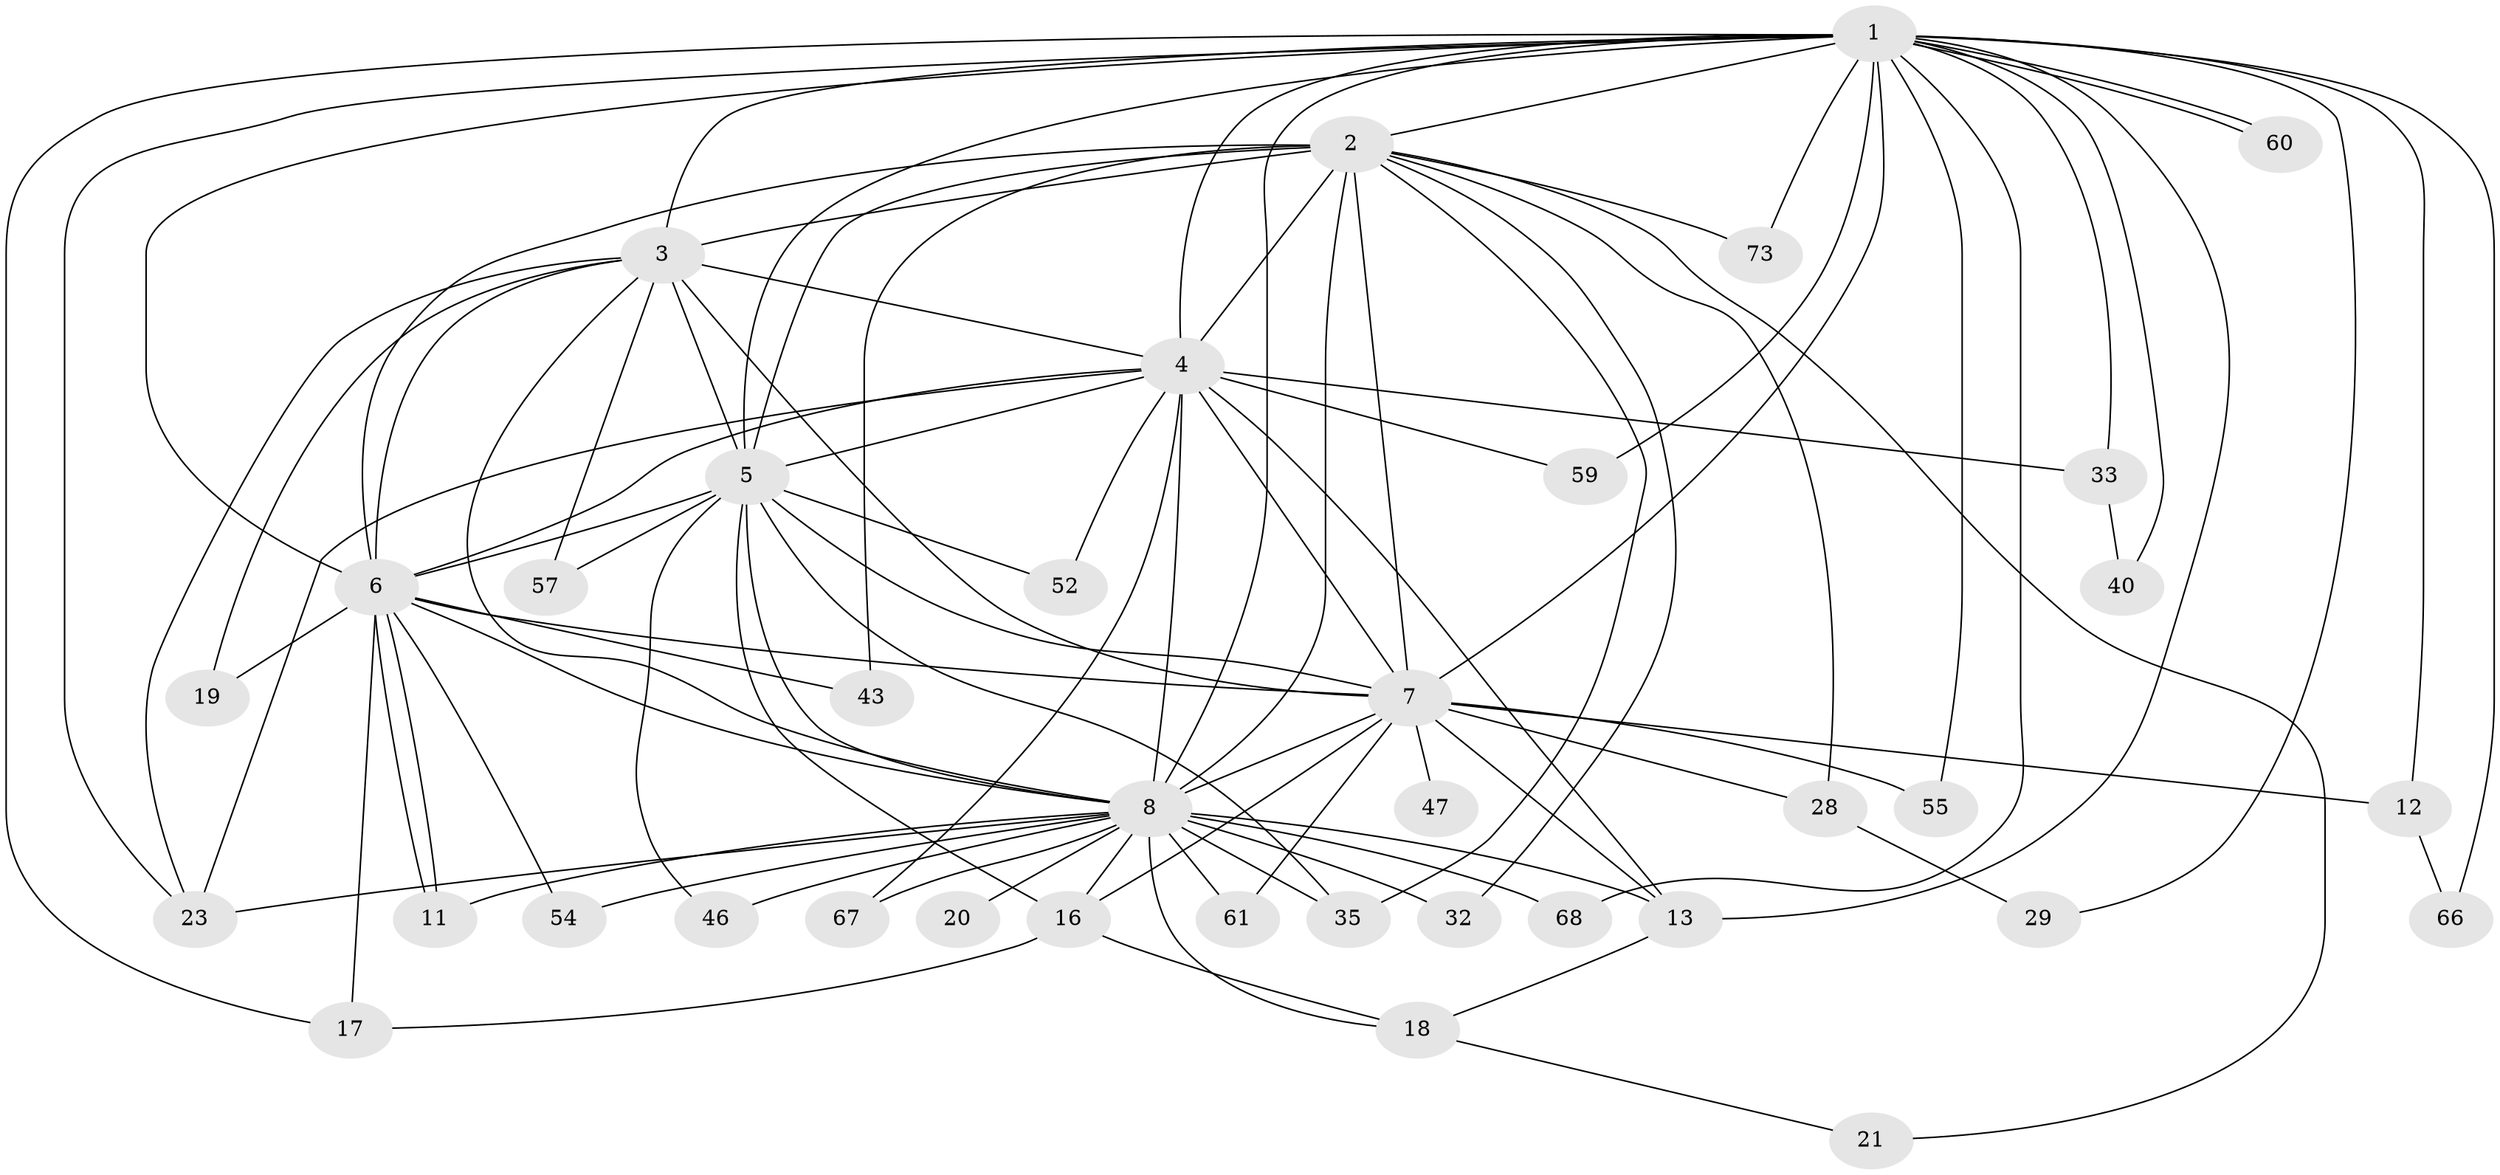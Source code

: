 // original degree distribution, {26: 0.012987012987012988, 17: 0.03896103896103896, 15: 0.012987012987012988, 22: 0.012987012987012988, 19: 0.012987012987012988, 21: 0.012987012987012988, 16: 0.012987012987012988, 18: 0.012987012987012988, 4: 0.07792207792207792, 3: 0.23376623376623376, 5: 0.025974025974025976, 2: 0.5324675324675324}
// Generated by graph-tools (version 1.1) at 2025/13/03/09/25 04:13:48]
// undirected, 38 vertices, 95 edges
graph export_dot {
graph [start="1"]
  node [color=gray90,style=filled];
  1;
  2;
  3;
  4 [super="+45"];
  5;
  6 [super="+37+42+31+27+74+56+44"];
  7 [super="+63+9+72+22+58"];
  8 [super="+24+30+10"];
  11;
  12;
  13 [super="+26"];
  16;
  17 [super="+38"];
  18;
  19;
  20;
  21;
  23 [super="+71"];
  28;
  29;
  32;
  33;
  35 [super="+36"];
  40;
  43;
  46;
  47;
  52;
  54;
  55;
  57;
  59;
  60;
  61;
  66;
  67;
  68;
  73;
  1 -- 2;
  1 -- 3;
  1 -- 4;
  1 -- 5;
  1 -- 6 [weight=3];
  1 -- 7 [weight=3];
  1 -- 8 [weight=2];
  1 -- 12;
  1 -- 13;
  1 -- 17;
  1 -- 23;
  1 -- 29;
  1 -- 33;
  1 -- 40;
  1 -- 55;
  1 -- 59;
  1 -- 60;
  1 -- 60;
  1 -- 66;
  1 -- 68;
  1 -- 73;
  2 -- 3;
  2 -- 4;
  2 -- 5;
  2 -- 6;
  2 -- 7 [weight=2];
  2 -- 8 [weight=4];
  2 -- 21;
  2 -- 28;
  2 -- 32;
  2 -- 35;
  2 -- 43;
  2 -- 73;
  3 -- 4 [weight=2];
  3 -- 5;
  3 -- 6;
  3 -- 7 [weight=4];
  3 -- 8 [weight=4];
  3 -- 19;
  3 -- 23;
  3 -- 57;
  4 -- 5;
  4 -- 6;
  4 -- 7 [weight=3];
  4 -- 8 [weight=3];
  4 -- 33;
  4 -- 52;
  4 -- 59;
  4 -- 67;
  4 -- 23;
  4 -- 13;
  5 -- 6 [weight=2];
  5 -- 7 [weight=2];
  5 -- 8 [weight=2];
  5 -- 16;
  5 -- 46;
  5 -- 52;
  5 -- 57;
  5 -- 35;
  6 -- 7 [weight=4];
  6 -- 8 [weight=4];
  6 -- 11 [weight=2];
  6 -- 11;
  6 -- 17;
  6 -- 19;
  6 -- 43;
  6 -- 54;
  7 -- 8 [weight=8];
  7 -- 55;
  7 -- 61;
  7 -- 12;
  7 -- 47 [weight=2];
  7 -- 16;
  7 -- 28;
  7 -- 13 [weight=2];
  8 -- 18;
  8 -- 32;
  8 -- 46;
  8 -- 67;
  8 -- 68;
  8 -- 23;
  8 -- 35 [weight=3];
  8 -- 11;
  8 -- 13 [weight=3];
  8 -- 16;
  8 -- 20 [weight=2];
  8 -- 54;
  8 -- 61;
  12 -- 66;
  13 -- 18;
  16 -- 18;
  16 -- 17;
  18 -- 21;
  28 -- 29;
  33 -- 40;
}
